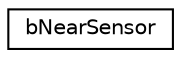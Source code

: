 digraph G
{
  edge [fontname="Helvetica",fontsize="10",labelfontname="Helvetica",labelfontsize="10"];
  node [fontname="Helvetica",fontsize="10",shape=record];
  rankdir=LR;
  Node1 [label="bNearSensor",height=0.2,width=0.4,color="black", fillcolor="white", style="filled",URL="$dd/d92/structbNearSensor.html"];
}
